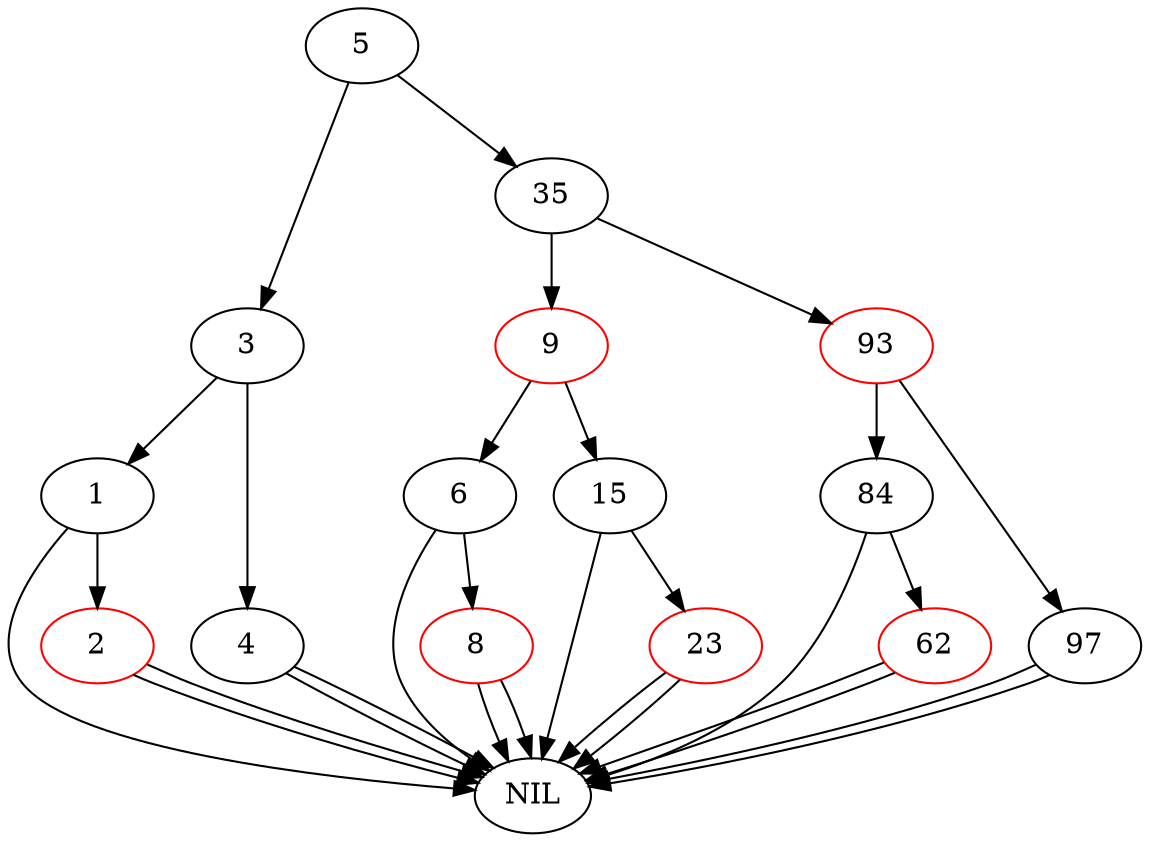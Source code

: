 digraph T {
	4 [color="black", label="5"];
	4 -> 2;
	2 [color="black", label="3"];
	2 -> 0;
	0 [color="black", label="1"];
	0 -> -1;
	-1 [color="black", label="NIL"];
	0 -> 1;
	1 [color="red", label="2"];
	1 -> -1;
	-1 [color="black", label="NIL"];
	1 -> -1;
	-1 [color="black", label="NIL"];
	2 -> 3;
	3 [color="black", label="4"];
	3 -> -1;
	-1 [color="black", label="NIL"];
	3 -> -1;
	-1 [color="black", label="NIL"];
	4 -> 10;
	10 [color="black", label="35"];
	10 -> 7;
	7 [color="red", label="9"];
	7 -> 5;
	5 [color="black", label="6"];
	5 -> -1;
	-1 [color="black", label="NIL"];
	5 -> 6;
	6 [color="red", label="8"];
	6 -> -1;
	-1 [color="black", label="NIL"];
	6 -> -1;
	-1 [color="black", label="NIL"];
	7 -> 8;
	8 [color="black", label="15"];
	8 -> -1;
	-1 [color="black", label="NIL"];
	8 -> 9;
	9 [color="red", label="23"];
	9 -> -1;
	-1 [color="black", label="NIL"];
	9 -> -1;
	-1 [color="black", label="NIL"];
	10 -> 13;
	13 [color="red", label="93"];
	13 -> 12;
	12 [color="black", label="84"];
	12 -> 11;
	11 [color="red", label="62"];
	11 -> -1;
	-1 [color="black", label="NIL"];
	11 -> -1;
	-1 [color="black", label="NIL"];
	12 -> -1;
	-1 [color="black", label="NIL"];
	13 -> 14;
	14 [color="black", label="97"];
	14 -> -1;
	-1 [color="black", label="NIL"];
	14 -> -1;
	-1 [color="black", label="NIL"];
}